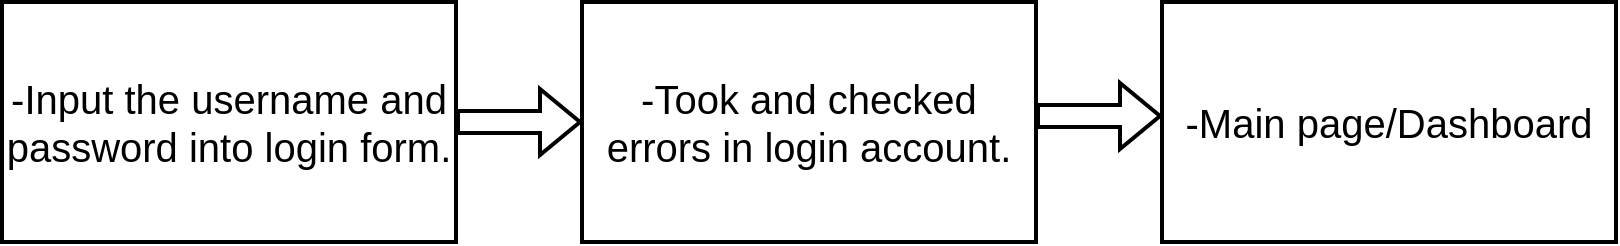 <mxfile version="20.8.11" type="github">
  <diagram name="Page-1" id="9skOnACocQgpOIkyoYsb">
    <mxGraphModel dx="1050" dy="573" grid="0" gridSize="10" guides="1" tooltips="1" connect="1" arrows="1" fold="1" page="1" pageScale="1" pageWidth="850" pageHeight="1100" math="0" shadow="0">
      <root>
        <mxCell id="0" />
        <mxCell id="1" parent="0" />
        <mxCell id="3ReT4-xpyPV2keO271Yo-1" value="&lt;font style=&quot;font-size: 20px;&quot;&gt;-Input the username and password into login form.&lt;/font&gt;" style="rounded=0;whiteSpace=wrap;html=1;fontFamily=Arial;align=center;verticalAlign=middle;strokeWidth=2;" vertex="1" parent="1">
          <mxGeometry x="26" y="223" width="227" height="120" as="geometry" />
        </mxCell>
        <mxCell id="3ReT4-xpyPV2keO271Yo-4" value="&lt;font style=&quot;font-size: 20px;&quot; face=&quot;Arial&quot;&gt;-Took and checked errors in login account.&lt;/font&gt;" style="rounded=0;whiteSpace=wrap;html=1;fontColor=#000000;strokeWidth=2;" vertex="1" parent="1">
          <mxGeometry x="316" y="223" width="227" height="120" as="geometry" />
        </mxCell>
        <mxCell id="3ReT4-xpyPV2keO271Yo-6" value="&lt;font style=&quot;font-size: 20px;&quot; face=&quot;Arial&quot;&gt;-Main page/Dashboard&lt;/font&gt;" style="rounded=0;whiteSpace=wrap;html=1;strokeWidth=2;" vertex="1" parent="1">
          <mxGeometry x="606" y="223" width="227" height="120" as="geometry" />
        </mxCell>
        <mxCell id="3ReT4-xpyPV2keO271Yo-17" value="" style="shape=flexArrow;endArrow=classic;html=1;rounded=0;fontFamily=Arial;fontSize=17;fontColor=#000000;entryX=0;entryY=0.5;entryDx=0;entryDy=0;strokeWidth=2;" edge="1" parent="1" target="3ReT4-xpyPV2keO271Yo-4">
          <mxGeometry width="50" height="50" relative="1" as="geometry">
            <mxPoint x="253" y="283" as="sourcePoint" />
            <mxPoint x="305" y="233" as="targetPoint" />
          </mxGeometry>
        </mxCell>
        <mxCell id="3ReT4-xpyPV2keO271Yo-19" value="" style="shape=flexArrow;endArrow=classic;html=1;rounded=0;fontFamily=Arial;fontSize=17;fontColor=#000000;entryX=0;entryY=0.5;entryDx=0;entryDy=0;strokeWidth=2;" edge="1" parent="1">
          <mxGeometry width="50" height="50" relative="1" as="geometry">
            <mxPoint x="543" y="280" as="sourcePoint" />
            <mxPoint x="606" y="280" as="targetPoint" />
          </mxGeometry>
        </mxCell>
      </root>
    </mxGraphModel>
  </diagram>
</mxfile>
